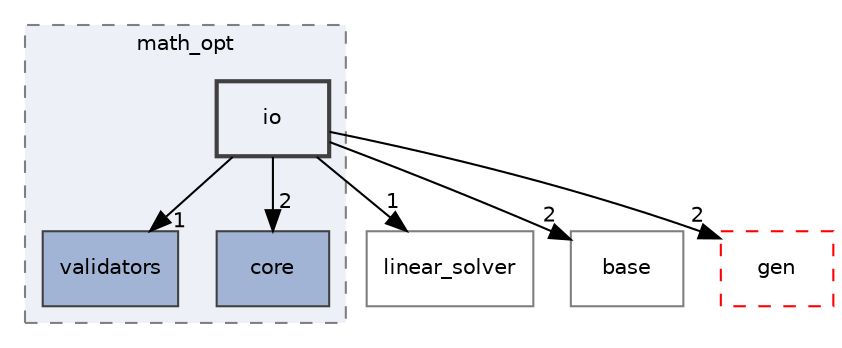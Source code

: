 digraph "io"
{
 // LATEX_PDF_SIZE
  edge [fontname="Helvetica",fontsize="10",labelfontname="Helvetica",labelfontsize="10"];
  node [fontname="Helvetica",fontsize="10",shape=record];
  compound=true
  subgraph clusterdir_1defc00030ff81d309105e053121082f {
    graph [ bgcolor="#edf0f7", pencolor="grey50", style="filled,dashed,", label="math_opt", fontname="Helvetica", fontsize="10", URL="dir_1defc00030ff81d309105e053121082f.html"]
  dir_2298c6cf5b60fbeba088c3582d3d0ae0 [shape=box, label="validators", style="filled,", fillcolor="#a2b4d6", color="grey25", URL="dir_2298c6cf5b60fbeba088c3582d3d0ae0.html"];
  dir_d5b95ec3710e8b09bb3a6564ed5074d8 [shape=box, label="core", style="filled,", fillcolor="#a2b4d6", color="grey25", URL="dir_d5b95ec3710e8b09bb3a6564ed5074d8.html"];
  dir_4d7c648e40ee0b5f305e13a998004c47 [shape=box, label="io", style="filled,bold,", fillcolor="#edf0f7", color="grey25", URL="dir_4d7c648e40ee0b5f305e13a998004c47.html"];
  }
  dir_4d3a5a688e4550f3d7725aaa5ab9c27b [shape=box, label="linear_solver", style="", fillcolor="#edf0f7", color="grey50", URL="dir_4d3a5a688e4550f3d7725aaa5ab9c27b.html"];
  dir_8f9dc966244f4c6e9b2fa0dee1e4ef1a [shape=box, label="base", style="", fillcolor="#edf0f7", color="grey50", URL="dir_8f9dc966244f4c6e9b2fa0dee1e4ef1a.html"];
  dir_b2c6d49957bf5d0c7726edb4b829cd4d [shape=box, label="gen", style="dashed,", fillcolor="#edf0f7", color="red", URL="dir_b2c6d49957bf5d0c7726edb4b829cd4d.html"];
  dir_4d7c648e40ee0b5f305e13a998004c47->dir_2298c6cf5b60fbeba088c3582d3d0ae0 [headlabel="1", labeldistance=1.5 headhref="dir_000021_000041.html"];
  dir_4d7c648e40ee0b5f305e13a998004c47->dir_4d3a5a688e4550f3d7725aaa5ab9c27b [headlabel="1", labeldistance=1.5 headhref="dir_000021_000023.html"];
  dir_4d7c648e40ee0b5f305e13a998004c47->dir_8f9dc966244f4c6e9b2fa0dee1e4ef1a [headlabel="2", labeldistance=1.5 headhref="dir_000021_000002.html"];
  dir_4d7c648e40ee0b5f305e13a998004c47->dir_b2c6d49957bf5d0c7726edb4b829cd4d [headlabel="2", labeldistance=1.5 headhref="dir_000021_000011.html"];
  dir_4d7c648e40ee0b5f305e13a998004c47->dir_d5b95ec3710e8b09bb3a6564ed5074d8 [headlabel="2", labeldistance=1.5 headhref="dir_000021_000007.html"];
}
